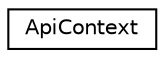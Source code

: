 digraph "Graphical Class Hierarchy"
{
  edge [fontname="Helvetica",fontsize="10",labelfontname="Helvetica",labelfontsize="10"];
  node [fontname="Helvetica",fontsize="10",shape=record];
  rankdir="LR";
  Node0 [label="ApiContext",height=0.2,width=0.4,color="black", fillcolor="white", style="filled",URL="$struct_api_context.html"];
}
